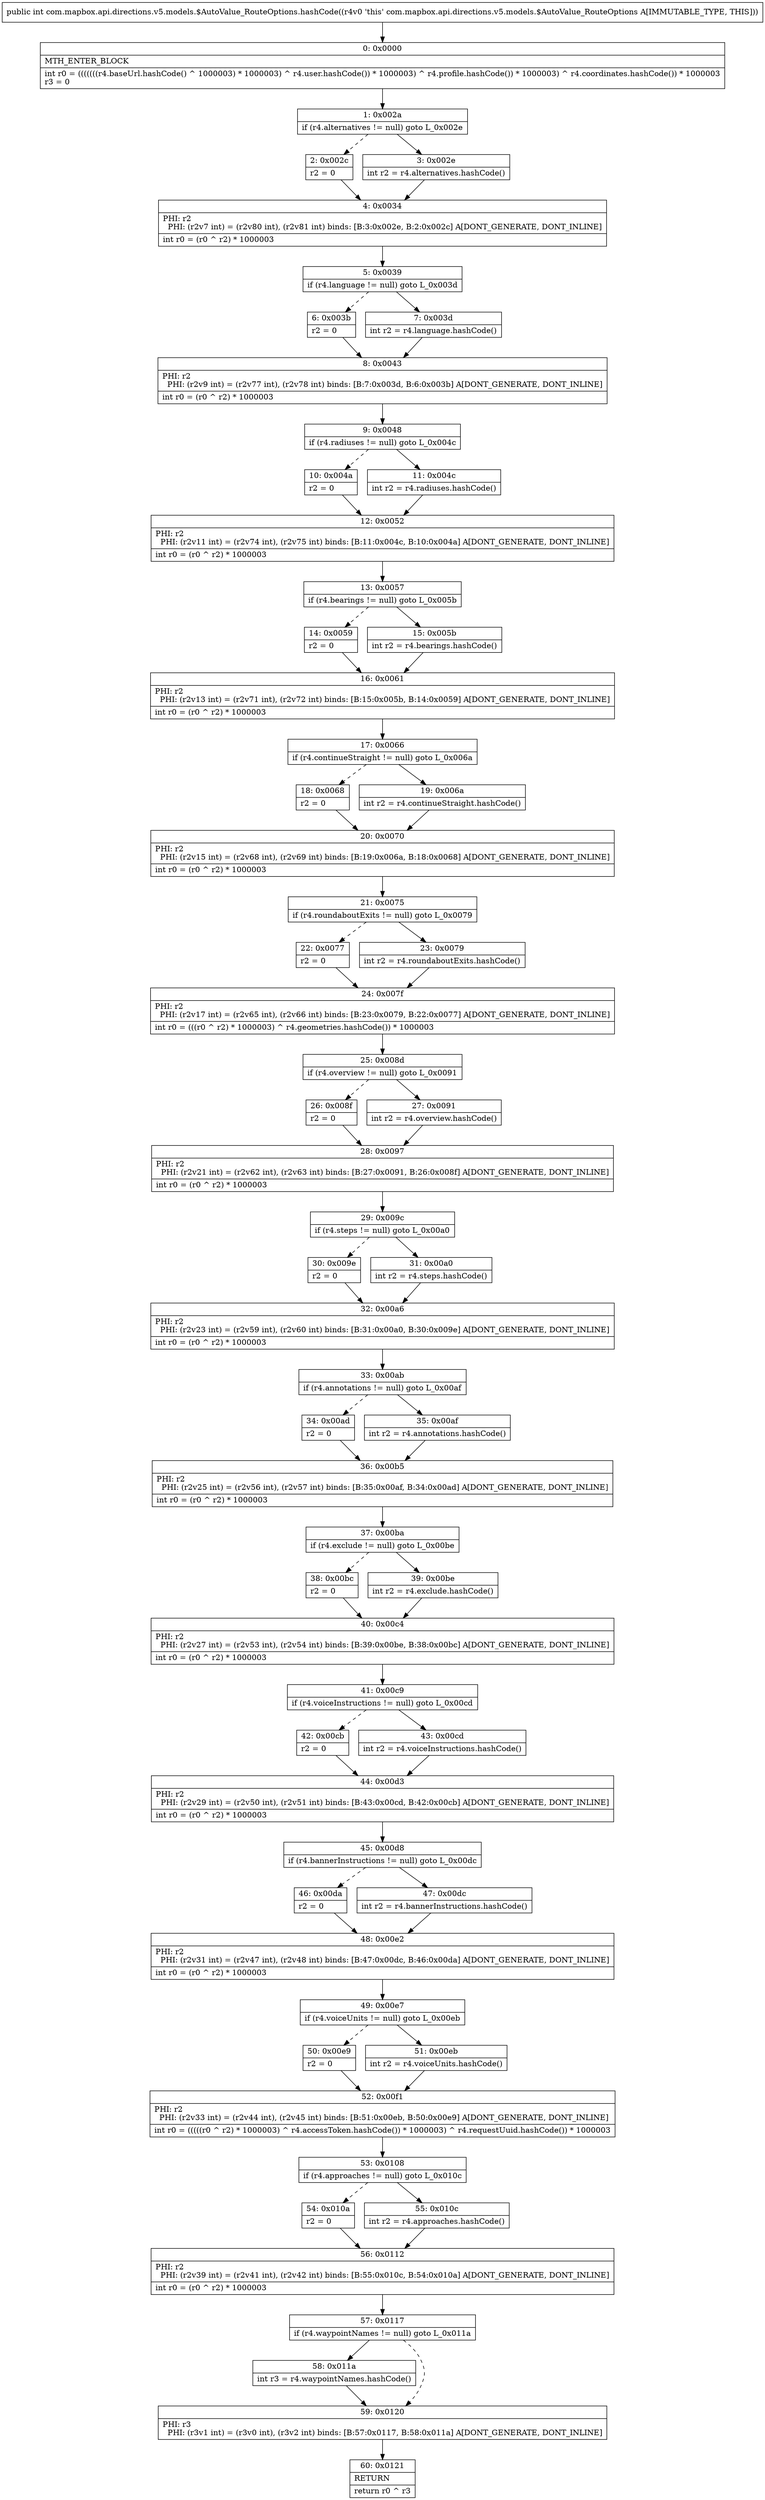 digraph "CFG forcom.mapbox.api.directions.v5.models.$AutoValue_RouteOptions.hashCode()I" {
Node_0 [shape=record,label="{0\:\ 0x0000|MTH_ENTER_BLOCK\l|int r0 = (((((((r4.baseUrl.hashCode() ^ 1000003) * 1000003) ^ r4.user.hashCode()) * 1000003) ^ r4.profile.hashCode()) * 1000003) ^ r4.coordinates.hashCode()) * 1000003\lr3 = 0\l}"];
Node_1 [shape=record,label="{1\:\ 0x002a|if (r4.alternatives != null) goto L_0x002e\l}"];
Node_2 [shape=record,label="{2\:\ 0x002c|r2 = 0\l}"];
Node_3 [shape=record,label="{3\:\ 0x002e|int r2 = r4.alternatives.hashCode()\l}"];
Node_4 [shape=record,label="{4\:\ 0x0034|PHI: r2 \l  PHI: (r2v7 int) = (r2v80 int), (r2v81 int) binds: [B:3:0x002e, B:2:0x002c] A[DONT_GENERATE, DONT_INLINE]\l|int r0 = (r0 ^ r2) * 1000003\l}"];
Node_5 [shape=record,label="{5\:\ 0x0039|if (r4.language != null) goto L_0x003d\l}"];
Node_6 [shape=record,label="{6\:\ 0x003b|r2 = 0\l}"];
Node_7 [shape=record,label="{7\:\ 0x003d|int r2 = r4.language.hashCode()\l}"];
Node_8 [shape=record,label="{8\:\ 0x0043|PHI: r2 \l  PHI: (r2v9 int) = (r2v77 int), (r2v78 int) binds: [B:7:0x003d, B:6:0x003b] A[DONT_GENERATE, DONT_INLINE]\l|int r0 = (r0 ^ r2) * 1000003\l}"];
Node_9 [shape=record,label="{9\:\ 0x0048|if (r4.radiuses != null) goto L_0x004c\l}"];
Node_10 [shape=record,label="{10\:\ 0x004a|r2 = 0\l}"];
Node_11 [shape=record,label="{11\:\ 0x004c|int r2 = r4.radiuses.hashCode()\l}"];
Node_12 [shape=record,label="{12\:\ 0x0052|PHI: r2 \l  PHI: (r2v11 int) = (r2v74 int), (r2v75 int) binds: [B:11:0x004c, B:10:0x004a] A[DONT_GENERATE, DONT_INLINE]\l|int r0 = (r0 ^ r2) * 1000003\l}"];
Node_13 [shape=record,label="{13\:\ 0x0057|if (r4.bearings != null) goto L_0x005b\l}"];
Node_14 [shape=record,label="{14\:\ 0x0059|r2 = 0\l}"];
Node_15 [shape=record,label="{15\:\ 0x005b|int r2 = r4.bearings.hashCode()\l}"];
Node_16 [shape=record,label="{16\:\ 0x0061|PHI: r2 \l  PHI: (r2v13 int) = (r2v71 int), (r2v72 int) binds: [B:15:0x005b, B:14:0x0059] A[DONT_GENERATE, DONT_INLINE]\l|int r0 = (r0 ^ r2) * 1000003\l}"];
Node_17 [shape=record,label="{17\:\ 0x0066|if (r4.continueStraight != null) goto L_0x006a\l}"];
Node_18 [shape=record,label="{18\:\ 0x0068|r2 = 0\l}"];
Node_19 [shape=record,label="{19\:\ 0x006a|int r2 = r4.continueStraight.hashCode()\l}"];
Node_20 [shape=record,label="{20\:\ 0x0070|PHI: r2 \l  PHI: (r2v15 int) = (r2v68 int), (r2v69 int) binds: [B:19:0x006a, B:18:0x0068] A[DONT_GENERATE, DONT_INLINE]\l|int r0 = (r0 ^ r2) * 1000003\l}"];
Node_21 [shape=record,label="{21\:\ 0x0075|if (r4.roundaboutExits != null) goto L_0x0079\l}"];
Node_22 [shape=record,label="{22\:\ 0x0077|r2 = 0\l}"];
Node_23 [shape=record,label="{23\:\ 0x0079|int r2 = r4.roundaboutExits.hashCode()\l}"];
Node_24 [shape=record,label="{24\:\ 0x007f|PHI: r2 \l  PHI: (r2v17 int) = (r2v65 int), (r2v66 int) binds: [B:23:0x0079, B:22:0x0077] A[DONT_GENERATE, DONT_INLINE]\l|int r0 = (((r0 ^ r2) * 1000003) ^ r4.geometries.hashCode()) * 1000003\l}"];
Node_25 [shape=record,label="{25\:\ 0x008d|if (r4.overview != null) goto L_0x0091\l}"];
Node_26 [shape=record,label="{26\:\ 0x008f|r2 = 0\l}"];
Node_27 [shape=record,label="{27\:\ 0x0091|int r2 = r4.overview.hashCode()\l}"];
Node_28 [shape=record,label="{28\:\ 0x0097|PHI: r2 \l  PHI: (r2v21 int) = (r2v62 int), (r2v63 int) binds: [B:27:0x0091, B:26:0x008f] A[DONT_GENERATE, DONT_INLINE]\l|int r0 = (r0 ^ r2) * 1000003\l}"];
Node_29 [shape=record,label="{29\:\ 0x009c|if (r4.steps != null) goto L_0x00a0\l}"];
Node_30 [shape=record,label="{30\:\ 0x009e|r2 = 0\l}"];
Node_31 [shape=record,label="{31\:\ 0x00a0|int r2 = r4.steps.hashCode()\l}"];
Node_32 [shape=record,label="{32\:\ 0x00a6|PHI: r2 \l  PHI: (r2v23 int) = (r2v59 int), (r2v60 int) binds: [B:31:0x00a0, B:30:0x009e] A[DONT_GENERATE, DONT_INLINE]\l|int r0 = (r0 ^ r2) * 1000003\l}"];
Node_33 [shape=record,label="{33\:\ 0x00ab|if (r4.annotations != null) goto L_0x00af\l}"];
Node_34 [shape=record,label="{34\:\ 0x00ad|r2 = 0\l}"];
Node_35 [shape=record,label="{35\:\ 0x00af|int r2 = r4.annotations.hashCode()\l}"];
Node_36 [shape=record,label="{36\:\ 0x00b5|PHI: r2 \l  PHI: (r2v25 int) = (r2v56 int), (r2v57 int) binds: [B:35:0x00af, B:34:0x00ad] A[DONT_GENERATE, DONT_INLINE]\l|int r0 = (r0 ^ r2) * 1000003\l}"];
Node_37 [shape=record,label="{37\:\ 0x00ba|if (r4.exclude != null) goto L_0x00be\l}"];
Node_38 [shape=record,label="{38\:\ 0x00bc|r2 = 0\l}"];
Node_39 [shape=record,label="{39\:\ 0x00be|int r2 = r4.exclude.hashCode()\l}"];
Node_40 [shape=record,label="{40\:\ 0x00c4|PHI: r2 \l  PHI: (r2v27 int) = (r2v53 int), (r2v54 int) binds: [B:39:0x00be, B:38:0x00bc] A[DONT_GENERATE, DONT_INLINE]\l|int r0 = (r0 ^ r2) * 1000003\l}"];
Node_41 [shape=record,label="{41\:\ 0x00c9|if (r4.voiceInstructions != null) goto L_0x00cd\l}"];
Node_42 [shape=record,label="{42\:\ 0x00cb|r2 = 0\l}"];
Node_43 [shape=record,label="{43\:\ 0x00cd|int r2 = r4.voiceInstructions.hashCode()\l}"];
Node_44 [shape=record,label="{44\:\ 0x00d3|PHI: r2 \l  PHI: (r2v29 int) = (r2v50 int), (r2v51 int) binds: [B:43:0x00cd, B:42:0x00cb] A[DONT_GENERATE, DONT_INLINE]\l|int r0 = (r0 ^ r2) * 1000003\l}"];
Node_45 [shape=record,label="{45\:\ 0x00d8|if (r4.bannerInstructions != null) goto L_0x00dc\l}"];
Node_46 [shape=record,label="{46\:\ 0x00da|r2 = 0\l}"];
Node_47 [shape=record,label="{47\:\ 0x00dc|int r2 = r4.bannerInstructions.hashCode()\l}"];
Node_48 [shape=record,label="{48\:\ 0x00e2|PHI: r2 \l  PHI: (r2v31 int) = (r2v47 int), (r2v48 int) binds: [B:47:0x00dc, B:46:0x00da] A[DONT_GENERATE, DONT_INLINE]\l|int r0 = (r0 ^ r2) * 1000003\l}"];
Node_49 [shape=record,label="{49\:\ 0x00e7|if (r4.voiceUnits != null) goto L_0x00eb\l}"];
Node_50 [shape=record,label="{50\:\ 0x00e9|r2 = 0\l}"];
Node_51 [shape=record,label="{51\:\ 0x00eb|int r2 = r4.voiceUnits.hashCode()\l}"];
Node_52 [shape=record,label="{52\:\ 0x00f1|PHI: r2 \l  PHI: (r2v33 int) = (r2v44 int), (r2v45 int) binds: [B:51:0x00eb, B:50:0x00e9] A[DONT_GENERATE, DONT_INLINE]\l|int r0 = (((((r0 ^ r2) * 1000003) ^ r4.accessToken.hashCode()) * 1000003) ^ r4.requestUuid.hashCode()) * 1000003\l}"];
Node_53 [shape=record,label="{53\:\ 0x0108|if (r4.approaches != null) goto L_0x010c\l}"];
Node_54 [shape=record,label="{54\:\ 0x010a|r2 = 0\l}"];
Node_55 [shape=record,label="{55\:\ 0x010c|int r2 = r4.approaches.hashCode()\l}"];
Node_56 [shape=record,label="{56\:\ 0x0112|PHI: r2 \l  PHI: (r2v39 int) = (r2v41 int), (r2v42 int) binds: [B:55:0x010c, B:54:0x010a] A[DONT_GENERATE, DONT_INLINE]\l|int r0 = (r0 ^ r2) * 1000003\l}"];
Node_57 [shape=record,label="{57\:\ 0x0117|if (r4.waypointNames != null) goto L_0x011a\l}"];
Node_58 [shape=record,label="{58\:\ 0x011a|int r3 = r4.waypointNames.hashCode()\l}"];
Node_59 [shape=record,label="{59\:\ 0x0120|PHI: r3 \l  PHI: (r3v1 int) = (r3v0 int), (r3v2 int) binds: [B:57:0x0117, B:58:0x011a] A[DONT_GENERATE, DONT_INLINE]\l}"];
Node_60 [shape=record,label="{60\:\ 0x0121|RETURN\l|return r0 ^ r3\l}"];
MethodNode[shape=record,label="{public int com.mapbox.api.directions.v5.models.$AutoValue_RouteOptions.hashCode((r4v0 'this' com.mapbox.api.directions.v5.models.$AutoValue_RouteOptions A[IMMUTABLE_TYPE, THIS])) }"];
MethodNode -> Node_0;
Node_0 -> Node_1;
Node_1 -> Node_2[style=dashed];
Node_1 -> Node_3;
Node_2 -> Node_4;
Node_3 -> Node_4;
Node_4 -> Node_5;
Node_5 -> Node_6[style=dashed];
Node_5 -> Node_7;
Node_6 -> Node_8;
Node_7 -> Node_8;
Node_8 -> Node_9;
Node_9 -> Node_10[style=dashed];
Node_9 -> Node_11;
Node_10 -> Node_12;
Node_11 -> Node_12;
Node_12 -> Node_13;
Node_13 -> Node_14[style=dashed];
Node_13 -> Node_15;
Node_14 -> Node_16;
Node_15 -> Node_16;
Node_16 -> Node_17;
Node_17 -> Node_18[style=dashed];
Node_17 -> Node_19;
Node_18 -> Node_20;
Node_19 -> Node_20;
Node_20 -> Node_21;
Node_21 -> Node_22[style=dashed];
Node_21 -> Node_23;
Node_22 -> Node_24;
Node_23 -> Node_24;
Node_24 -> Node_25;
Node_25 -> Node_26[style=dashed];
Node_25 -> Node_27;
Node_26 -> Node_28;
Node_27 -> Node_28;
Node_28 -> Node_29;
Node_29 -> Node_30[style=dashed];
Node_29 -> Node_31;
Node_30 -> Node_32;
Node_31 -> Node_32;
Node_32 -> Node_33;
Node_33 -> Node_34[style=dashed];
Node_33 -> Node_35;
Node_34 -> Node_36;
Node_35 -> Node_36;
Node_36 -> Node_37;
Node_37 -> Node_38[style=dashed];
Node_37 -> Node_39;
Node_38 -> Node_40;
Node_39 -> Node_40;
Node_40 -> Node_41;
Node_41 -> Node_42[style=dashed];
Node_41 -> Node_43;
Node_42 -> Node_44;
Node_43 -> Node_44;
Node_44 -> Node_45;
Node_45 -> Node_46[style=dashed];
Node_45 -> Node_47;
Node_46 -> Node_48;
Node_47 -> Node_48;
Node_48 -> Node_49;
Node_49 -> Node_50[style=dashed];
Node_49 -> Node_51;
Node_50 -> Node_52;
Node_51 -> Node_52;
Node_52 -> Node_53;
Node_53 -> Node_54[style=dashed];
Node_53 -> Node_55;
Node_54 -> Node_56;
Node_55 -> Node_56;
Node_56 -> Node_57;
Node_57 -> Node_58;
Node_57 -> Node_59[style=dashed];
Node_58 -> Node_59;
Node_59 -> Node_60;
}

